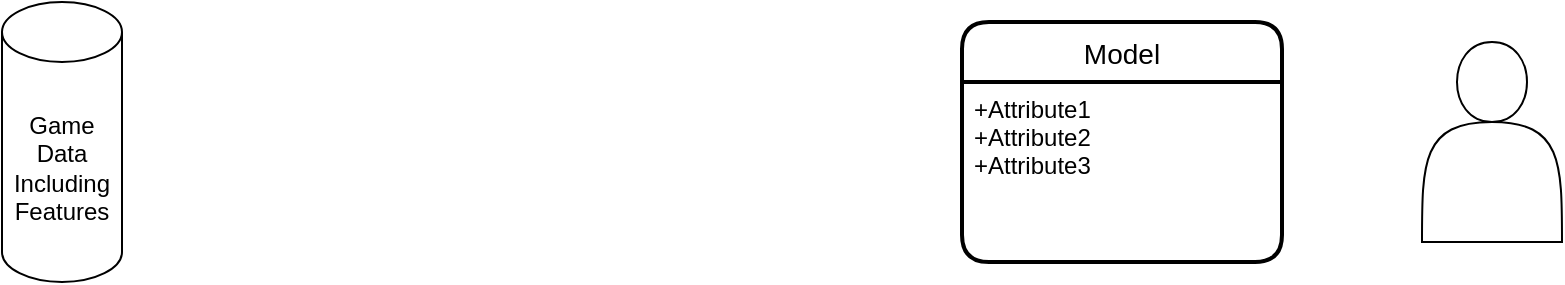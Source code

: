 <mxfile version="20.4.0" type="github">
  <diagram id="vAmriN-QizS3N-JFXgIi" name="Page-1">
    <mxGraphModel dx="946" dy="646" grid="1" gridSize="10" guides="1" tooltips="1" connect="1" arrows="1" fold="1" page="1" pageScale="1" pageWidth="1169" pageHeight="827" math="0" shadow="0">
      <root>
        <mxCell id="0" />
        <mxCell id="1" parent="0" />
        <mxCell id="SiaP-afEi_6uD-jfdAbx-1" value="Game Data Including Features" style="shape=cylinder3;whiteSpace=wrap;html=1;boundedLbl=1;backgroundOutline=1;size=15;" vertex="1" parent="1">
          <mxGeometry x="120" y="130" width="60" height="140" as="geometry" />
        </mxCell>
        <mxCell id="SiaP-afEi_6uD-jfdAbx-3" value="" style="shape=actor;whiteSpace=wrap;html=1;" vertex="1" parent="1">
          <mxGeometry x="830" y="150" width="70" height="100" as="geometry" />
        </mxCell>
        <mxCell id="SiaP-afEi_6uD-jfdAbx-4" value="Model" style="swimlane;childLayout=stackLayout;horizontal=1;startSize=30;horizontalStack=0;rounded=1;fontSize=14;fontStyle=0;strokeWidth=2;resizeParent=0;resizeLast=1;shadow=0;dashed=0;align=center;" vertex="1" parent="1">
          <mxGeometry x="600" y="140" width="160" height="120" as="geometry" />
        </mxCell>
        <mxCell id="SiaP-afEi_6uD-jfdAbx-5" value="+Attribute1&#xa;+Attribute2&#xa;+Attribute3" style="align=left;strokeColor=none;fillColor=none;spacingLeft=4;fontSize=12;verticalAlign=top;resizable=0;rotatable=0;part=1;" vertex="1" parent="SiaP-afEi_6uD-jfdAbx-4">
          <mxGeometry y="30" width="160" height="90" as="geometry" />
        </mxCell>
      </root>
    </mxGraphModel>
  </diagram>
</mxfile>
